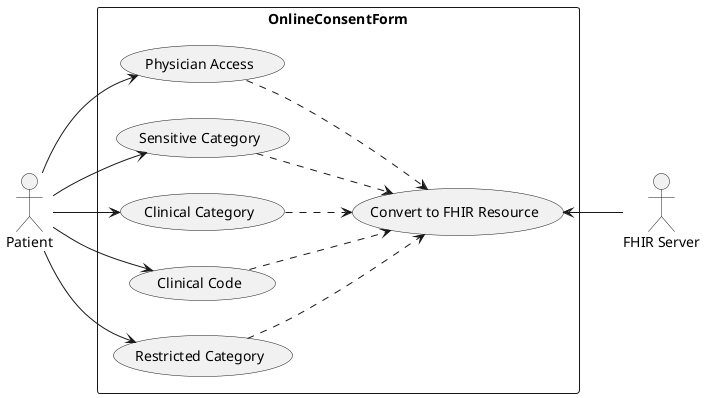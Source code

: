 @startuml Patient Use Case
:Patient: as p1
:FHIR Server: as FHIR
left to right direction
rectangle OnlineConsentForm{
    (Convert to FHIR Resource) as FR
    FR <-- FHIR
    p1 --> (Physician Access)
    (Physician Access) ..> FR
    p1 --> (Sensitive Category)
    (Sensitive Category) ..> FR
    p1 --> (Clinical Category)
    (Clinical Category) ..> FR
    p1 --> (Clinical Code)
    (Clinical Code) ..> FR
    p1 --> (Restricted Category)
    (Restricted Category) ..> FR
}

@enduml

Clinical Category is content class
Sensitive Category is security label